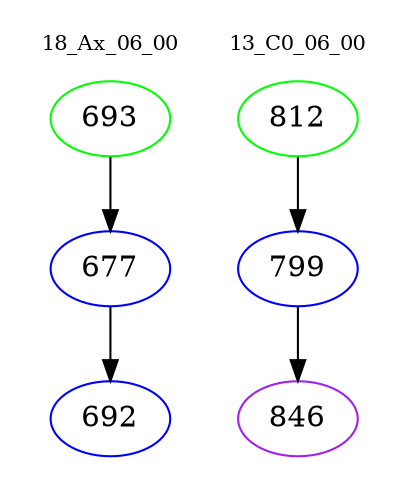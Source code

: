 digraph{
subgraph cluster_0 {
color = white
label = "18_Ax_06_00";
fontsize=10;
T0_693 [label="693", color="green"]
T0_693 -> T0_677 [color="black"]
T0_677 [label="677", color="blue"]
T0_677 -> T0_692 [color="black"]
T0_692 [label="692", color="blue"]
}
subgraph cluster_1 {
color = white
label = "13_C0_06_00";
fontsize=10;
T1_812 [label="812", color="green"]
T1_812 -> T1_799 [color="black"]
T1_799 [label="799", color="blue"]
T1_799 -> T1_846 [color="black"]
T1_846 [label="846", color="purple"]
}
}
